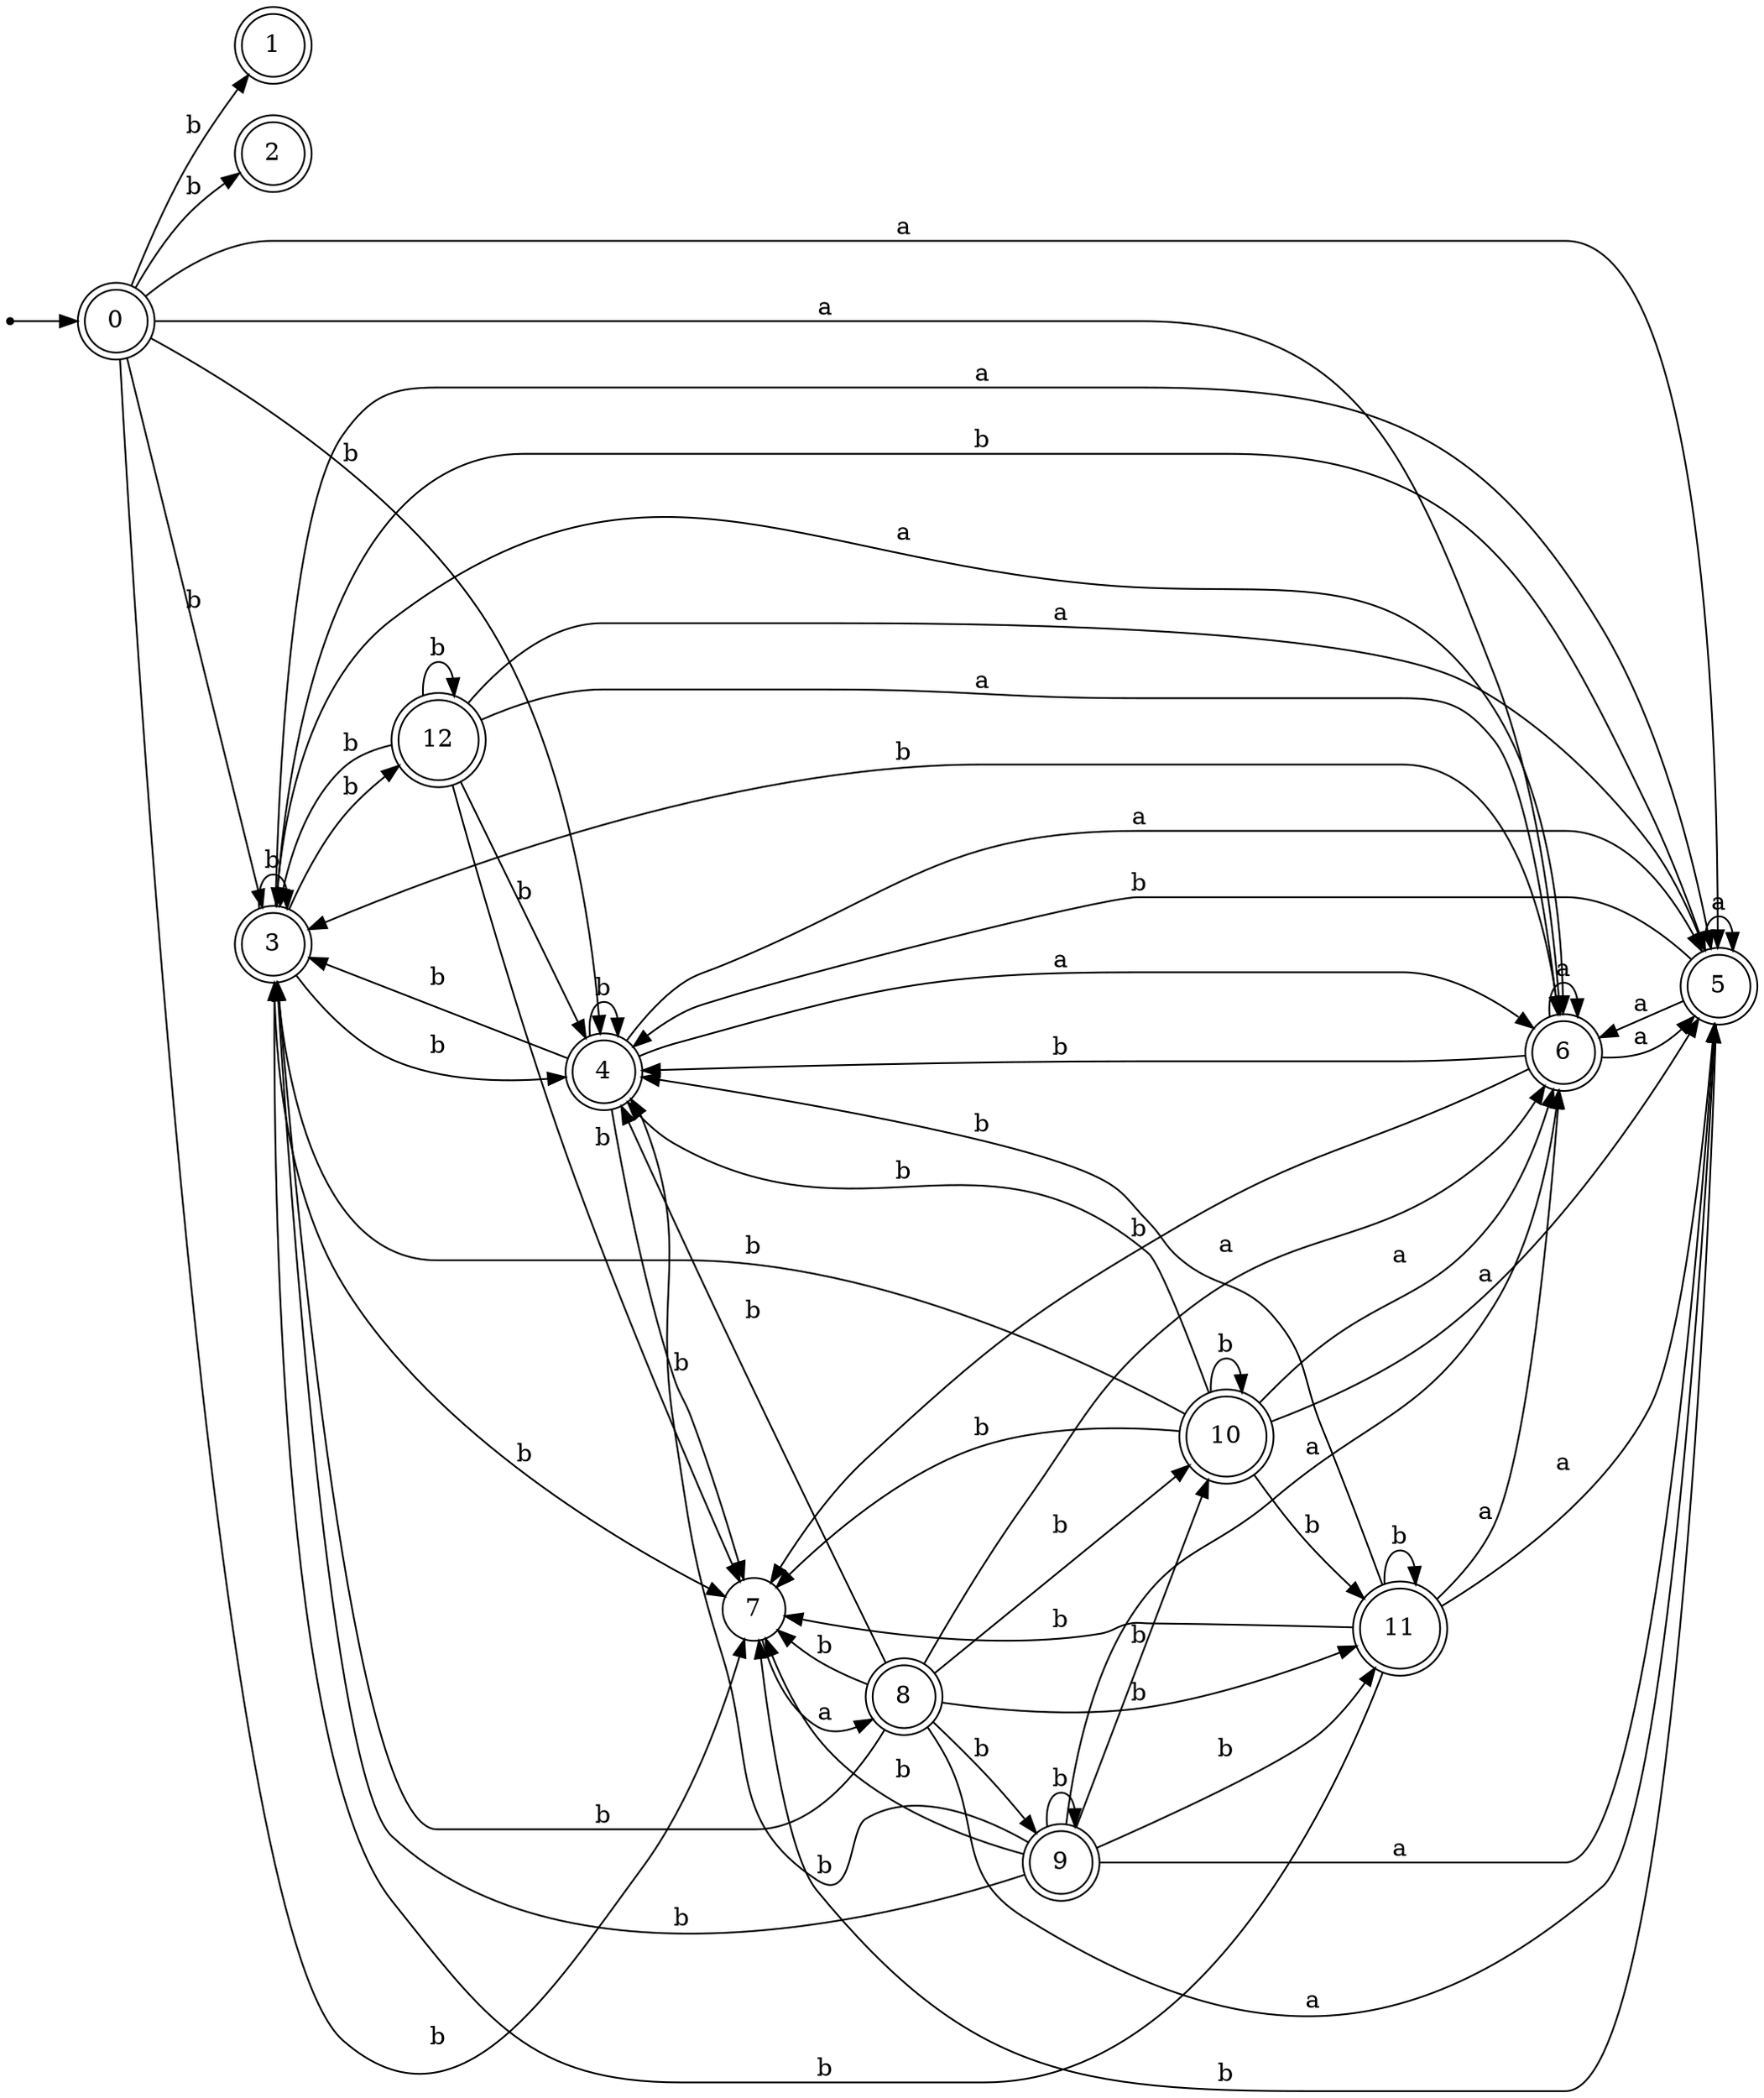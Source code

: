 digraph finite_state_machine {
rankdir=LR;
size="20,20";
node [shape = point]; "dummy0"
node [shape = doublecircle]; "0";"dummy0" -> "0";
node [shape = doublecircle]; "1";node [shape = doublecircle]; "2";node [shape = doublecircle]; "3";node [shape = doublecircle]; "4";node [shape = doublecircle]; "5";node [shape = doublecircle]; "6";node [shape = circle]; "7";
node [shape = doublecircle]; "8";node [shape = doublecircle]; "9";node [shape = doublecircle]; "10";node [shape = doublecircle]; "11";node [shape = doublecircle]; "12";"0" -> "1" [label = "b"];
 "0" -> "2" [label = "b"];
 "0" -> "3" [label = "b"];
 "0" -> "4" [label = "b"];
 "0" -> "7" [label = "b"];
 "0" -> "5" [label = "a"];
 "0" -> "6" [label = "a"];
 "7" -> "8" [label = "a"];
 "8" -> "3" [label = "b"];
 "8" -> "4" [label = "b"];
 "8" -> "7" [label = "b"];
 "8" -> "9" [label = "b"];
 "8" -> "10" [label = "b"];
 "8" -> "11" [label = "b"];
 "8" -> "5" [label = "a"];
 "8" -> "6" [label = "a"];
 "11" -> "3" [label = "b"];
 "11" -> "11" [label = "b"];
 "11" -> "4" [label = "b"];
 "11" -> "7" [label = "b"];
 "11" -> "5" [label = "a"];
 "11" -> "6" [label = "a"];
 "10" -> "3" [label = "b"];
 "10" -> "4" [label = "b"];
 "10" -> "7" [label = "b"];
 "10" -> "10" [label = "b"];
 "10" -> "11" [label = "b"];
 "10" -> "5" [label = "a"];
 "10" -> "6" [label = "a"];
 "9" -> "3" [label = "b"];
 "9" -> "4" [label = "b"];
 "9" -> "7" [label = "b"];
 "9" -> "9" [label = "b"];
 "9" -> "10" [label = "b"];
 "9" -> "11" [label = "b"];
 "9" -> "5" [label = "a"];
 "9" -> "6" [label = "a"];
 "6" -> "5" [label = "a"];
 "6" -> "6" [label = "a"];
 "6" -> "3" [label = "b"];
 "6" -> "4" [label = "b"];
 "6" -> "7" [label = "b"];
 "5" -> "5" [label = "a"];
 "5" -> "6" [label = "a"];
 "5" -> "3" [label = "b"];
 "5" -> "4" [label = "b"];
 "5" -> "7" [label = "b"];
 "4" -> "3" [label = "b"];
 "4" -> "4" [label = "b"];
 "4" -> "7" [label = "b"];
 "4" -> "5" [label = "a"];
 "4" -> "6" [label = "a"];
 "3" -> "3" [label = "b"];
 "3" -> "12" [label = "b"];
 "3" -> "4" [label = "b"];
 "3" -> "7" [label = "b"];
 "3" -> "5" [label = "a"];
 "3" -> "6" [label = "a"];
 "12" -> "3" [label = "b"];
 "12" -> "12" [label = "b"];
 "12" -> "4" [label = "b"];
 "12" -> "7" [label = "b"];
 "12" -> "5" [label = "a"];
 "12" -> "6" [label = "a"];
 }
